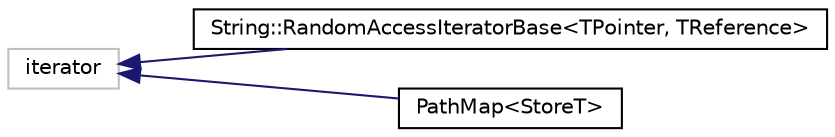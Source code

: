 digraph "Graphical Class Hierarchy"
{
  edge [fontname="Helvetica",fontsize="10",labelfontname="Helvetica",labelfontsize="10"];
  node [fontname="Helvetica",fontsize="10",shape=record];
  rankdir="LR";
  Node166 [label="iterator",height=0.2,width=0.4,color="grey75", fillcolor="white", style="filled"];
  Node168 [label="String::RandomAccessIteratorBase\<TPointer, TReference\>",height=0.2,width=0.4,color="black", fillcolor="white", style="filled",URL="$classaworx_1_1lib_1_1strings_1_1String_1_1RandomAccessIteratorBase.html"];
  Node0 [label="PathMap\<StoreT\>",height=0.2,width=0.4,color="black", fillcolor="white", style="filled",URL="$classaworx_1_1lib_1_1containers_1_1PathMap_1_1Iterator.html"];
  Node166 -> Node0 [dir="back",color="midnightblue",fontsize="10",style="solid",fontname="Helvetica"];
  Node166 -> Node168 [dir="back",color="midnightblue",fontsize="10",style="solid",fontname="Helvetica"];
}

